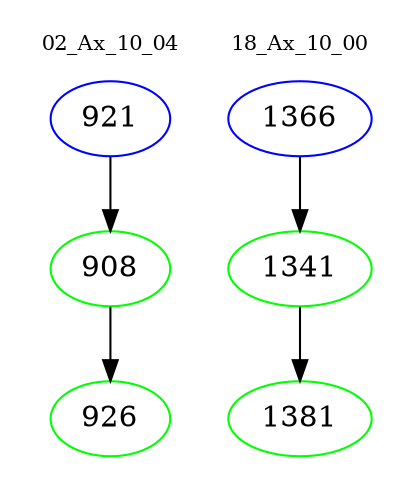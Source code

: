 digraph{
subgraph cluster_0 {
color = white
label = "02_Ax_10_04";
fontsize=10;
T0_921 [label="921", color="blue"]
T0_921 -> T0_908 [color="black"]
T0_908 [label="908", color="green"]
T0_908 -> T0_926 [color="black"]
T0_926 [label="926", color="green"]
}
subgraph cluster_1 {
color = white
label = "18_Ax_10_00";
fontsize=10;
T1_1366 [label="1366", color="blue"]
T1_1366 -> T1_1341 [color="black"]
T1_1341 [label="1341", color="green"]
T1_1341 -> T1_1381 [color="black"]
T1_1381 [label="1381", color="green"]
}
}
